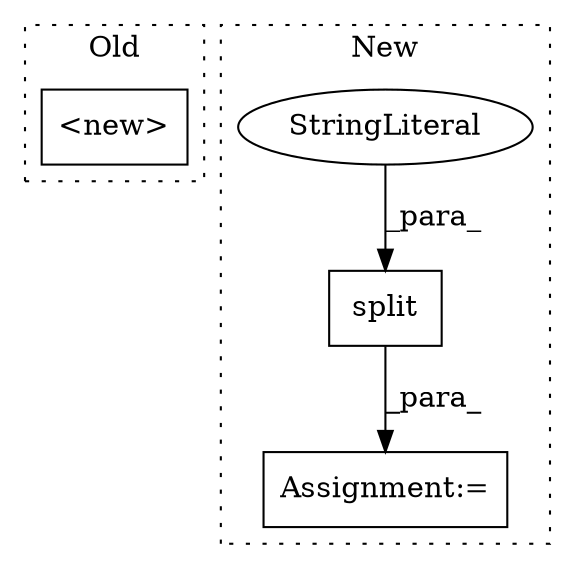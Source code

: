 digraph G {
subgraph cluster0 {
1 [label="<new>" a="14" s="3012" l="17" shape="box"];
label = "Old";
style="dotted";
}
subgraph cluster1 {
2 [label="split" a="32" s="691,701" l="6,1" shape="box"];
3 [label="Assignment:=" a="7" s="684" l="2" shape="box"];
4 [label="StringLiteral" a="45" s="697" l="4" shape="ellipse"];
label = "New";
style="dotted";
}
2 -> 3 [label="_para_"];
4 -> 2 [label="_para_"];
}